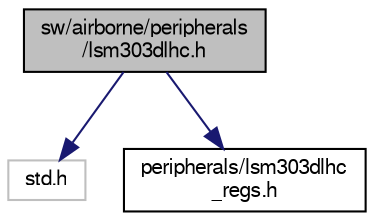 digraph "sw/airborne/peripherals/lsm303dlhc.h"
{
  edge [fontname="FreeSans",fontsize="10",labelfontname="FreeSans",labelfontsize="10"];
  node [fontname="FreeSans",fontsize="10",shape=record];
  Node1 [label="sw/airborne/peripherals\l/lsm303dlhc.h",height=0.2,width=0.4,color="black", fillcolor="grey75", style="filled", fontcolor="black"];
  Node1 -> Node2 [color="midnightblue",fontsize="10",style="solid",fontname="FreeSans"];
  Node2 [label="std.h",height=0.2,width=0.4,color="grey75", fillcolor="white", style="filled"];
  Node1 -> Node3 [color="midnightblue",fontsize="10",style="solid",fontname="FreeSans"];
  Node3 [label="peripherals/lsm303dlhc\l_regs.h",height=0.2,width=0.4,color="black", fillcolor="white", style="filled",URL="$lsm303dlhc__regs_8h.html",tooltip="Register defs for ST LSM303DLHC 3D accelerometer and magnetometer. "];
}
